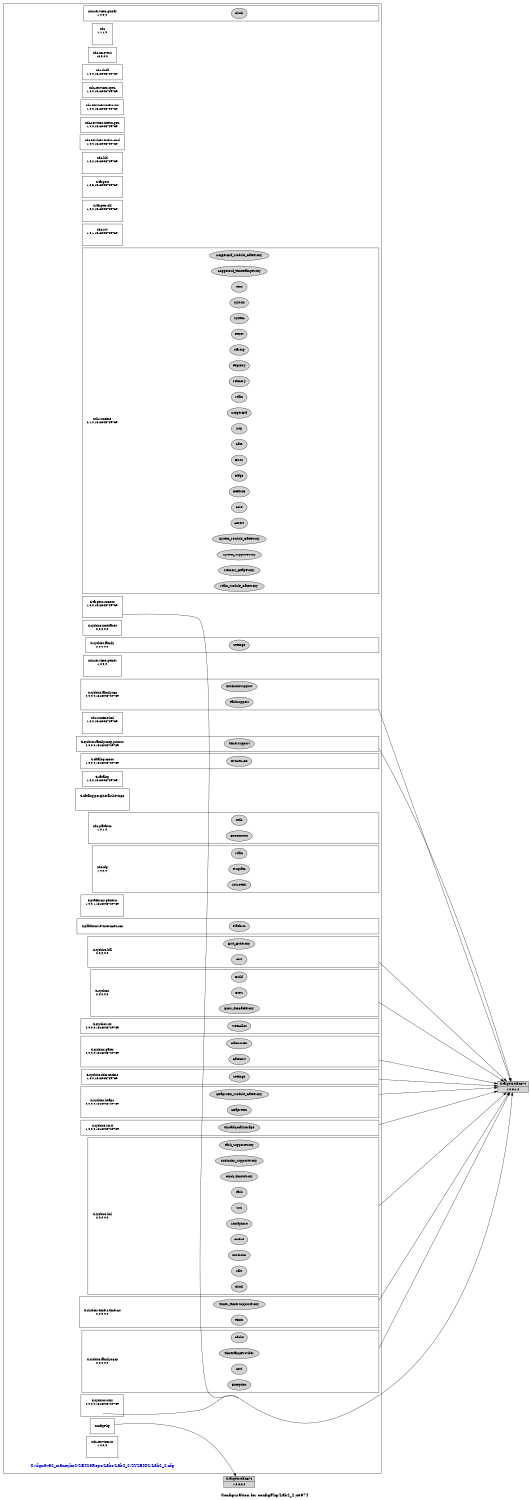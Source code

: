 digraph configuration {
    size="7.5,10";
    rankdir=LR;
    ranksep=".50 equally";
    concentrate=true;
    compound=true;
    label="\nConfiguration for configPkg/Lab2_2.xe674"
  node [font=Helvetica, fontsize=14, fontcolor=black];  subgraph cluster0 {label=""; __cfg [label="C:/dgnava2_maneyko2/SE423Repo/Labs/Lab2_2/SYSBIOS/Lab2_2.cfg", color=white, fontcolor=blue];
    node [font=Helvetica, fontsize=10];    subgraph cluster1 {
        label="";
        xdc_services_global__top [shape=box,label="xdc.services.global\n1,0,0,0", color=white];
        xdc_services_global__bot [shape=point,label="", style=invis];
        xdc_services_global_Clock [style=filled,fillcolor=lightgray, label="Clock"];
        xdc_services_global__top -> xdc_services_global_Clock[style=invis];
        xdc_services_global_Clock -> xdc_services_global__bot[style=invis];
    }
    subgraph cluster2 {
        label="";
        xdc__top [shape=box,label="xdc\n1,1,1,0", color=white];
        xdc__bot [shape=point,label="", style=invis];
    }
    subgraph cluster3 {
        label="";
        xdc_corevers__top [shape=box,label="xdc.corevers\n16,0,2,0", color=white];
    }
    subgraph cluster4 {
        label="";
        xdc_shelf__top [shape=box,label="xdc.shelf\n1,0,0,1518048729769", color=white];
    }
    subgraph cluster5 {
        label="";
        xdc_services_spec__top [shape=box,label="xdc.services.spec\n1,0,0,1518048729769", color=white];
    }
    subgraph cluster6 {
        label="";
        xdc_services_intern_xsr__top [shape=box,label="xdc.services.intern.xsr\n1,0,0,1518048729769", color=white];
    }
    subgraph cluster7 {
        label="";
        xdc_services_intern_gen__top [shape=box,label="xdc.services.intern.gen\n1,0,0,1518048729769", color=white];
    }
    subgraph cluster8 {
        label="";
        xdc_services_intern_cmd__top [shape=box,label="xdc.services.intern.cmd\n1,0,0,1518048729769", color=white];
    }
    subgraph cluster9 {
        label="";
        xdc_bld__top [shape=box,label="xdc.bld\n1,0,2,1518048729769", color=white];
        xdc_bld__bot [shape=point,label="", style=invis];
    }
    subgraph cluster10 {
        label="";
        ti_targets__top [shape=box,label="ti.targets\n1,0,3,1518048729769", color=white];
        ti_targets__bot [shape=point,label="", style=invis];
    }
    subgraph cluster11 {
        label="";
        ti_targets_elf__top [shape=box,label="ti.targets.elf\n1,0,0,1518048729769", color=white];
        ti_targets_elf__bot [shape=point,label="", style=invis];
    }
    subgraph cluster12 {
        label="";
        xdc_rov__top [shape=box,label="xdc.rov\n1,0,1,1518048729769", color=white];
        xdc_rov__bot [shape=point,label="", style=invis];
    }
    subgraph cluster13 {
        label="";
        xdc_runtime__top [shape=box,label="xdc.runtime\n2,1,0,1518048729769", color=white];
        xdc_runtime__bot [shape=point,label="", style=invis];
        xdc_runtime_Assert [style=filled,fillcolor=lightgray, label="Assert"];
        xdc_runtime__top -> xdc_runtime_Assert[style=invis];
        xdc_runtime_Assert -> xdc_runtime__bot[style=invis];
        xdc_runtime_Core [style=filled,fillcolor=lightgray, label="Core"];
        xdc_runtime__top -> xdc_runtime_Core[style=invis];
        xdc_runtime_Core -> xdc_runtime__bot[style=invis];
        xdc_runtime_Defaults [style=filled,fillcolor=lightgray, label="Defaults"];
        xdc_runtime__top -> xdc_runtime_Defaults[style=invis];
        xdc_runtime_Defaults -> xdc_runtime__bot[style=invis];
        xdc_runtime_Diags [style=filled,fillcolor=lightgray, label="Diags"];
        xdc_runtime__top -> xdc_runtime_Diags[style=invis];
        xdc_runtime_Diags -> xdc_runtime__bot[style=invis];
        xdc_runtime_Error [style=filled,fillcolor=lightgray, label="Error"];
        xdc_runtime__top -> xdc_runtime_Error[style=invis];
        xdc_runtime_Error -> xdc_runtime__bot[style=invis];
        xdc_runtime_Gate [style=filled,fillcolor=lightgray, label="Gate"];
        xdc_runtime__top -> xdc_runtime_Gate[style=invis];
        xdc_runtime_Gate -> xdc_runtime__bot[style=invis];
        xdc_runtime_Log [style=filled,fillcolor=lightgray, label="Log"];
        xdc_runtime__top -> xdc_runtime_Log[style=invis];
        xdc_runtime_Log -> xdc_runtime__bot[style=invis];
        xdc_runtime_LoggerBuf [style=filled,fillcolor=lightgray, label="LoggerBuf"];
        xdc_runtime__top -> xdc_runtime_LoggerBuf[style=invis];
        xdc_runtime_LoggerBuf -> xdc_runtime__bot[style=invis];
        xdc_runtime_Main [style=filled,fillcolor=lightgray, label="Main"];
        xdc_runtime__top -> xdc_runtime_Main[style=invis];
        xdc_runtime_Main -> xdc_runtime__bot[style=invis];
        xdc_runtime_Memory [style=filled,fillcolor=lightgray, label="Memory"];
        xdc_runtime__top -> xdc_runtime_Memory[style=invis];
        xdc_runtime_Memory -> xdc_runtime__bot[style=invis];
        xdc_runtime_Registry [style=filled,fillcolor=lightgray, label="Registry"];
        xdc_runtime__top -> xdc_runtime_Registry[style=invis];
        xdc_runtime_Registry -> xdc_runtime__bot[style=invis];
        xdc_runtime_Startup [style=filled,fillcolor=lightgray, label="Startup"];
        xdc_runtime__top -> xdc_runtime_Startup[style=invis];
        xdc_runtime_Startup -> xdc_runtime__bot[style=invis];
        xdc_runtime_Reset [style=filled,fillcolor=lightgray, label="Reset"];
        xdc_runtime__top -> xdc_runtime_Reset[style=invis];
        xdc_runtime_Reset -> xdc_runtime__bot[style=invis];
        xdc_runtime_System [style=filled,fillcolor=lightgray, label="System"];
        xdc_runtime__top -> xdc_runtime_System[style=invis];
        xdc_runtime_System -> xdc_runtime__bot[style=invis];
        xdc_runtime_SysMin [style=filled,fillcolor=lightgray, label="SysMin"];
        xdc_runtime__top -> xdc_runtime_SysMin[style=invis];
        xdc_runtime_SysMin -> xdc_runtime__bot[style=invis];
        xdc_runtime_Text [style=filled,fillcolor=lightgray, label="Text"];
        xdc_runtime__top -> xdc_runtime_Text[style=invis];
        xdc_runtime_Text -> xdc_runtime__bot[style=invis];
        xdc_runtime_LoggerBuf_TimestampProxy [style=filled,fillcolor=lightgray, label="LoggerBuf_TimestampProxy"];
        xdc_runtime__top -> xdc_runtime_LoggerBuf_TimestampProxy[style=invis];
        xdc_runtime_LoggerBuf_TimestampProxy -> xdc_runtime__bot[style=invis];
        xdc_runtime_LoggerBuf_Module_GateProxy [style=filled,fillcolor=lightgray, label="LoggerBuf_Module_GateProxy"];
        xdc_runtime__top -> xdc_runtime_LoggerBuf_Module_GateProxy[style=invis];
        xdc_runtime_LoggerBuf_Module_GateProxy -> xdc_runtime__bot[style=invis];
        xdc_runtime_Main_Module_GateProxy [style=filled,fillcolor=lightgray, label="Main_Module_GateProxy"];
        xdc_runtime__top -> xdc_runtime_Main_Module_GateProxy[style=invis];
        xdc_runtime_Main_Module_GateProxy -> xdc_runtime__bot[style=invis];
        xdc_runtime_Memory_HeapProxy [style=filled,fillcolor=lightgray, label="Memory_HeapProxy"];
        xdc_runtime__top -> xdc_runtime_Memory_HeapProxy[style=invis];
        xdc_runtime_Memory_HeapProxy -> xdc_runtime__bot[style=invis];
        xdc_runtime_System_SupportProxy [style=filled,fillcolor=lightgray, label="System_SupportProxy"];
        xdc_runtime__top -> xdc_runtime_System_SupportProxy[style=invis];
        xdc_runtime_System_SupportProxy -> xdc_runtime__bot[style=invis];
        xdc_runtime_System_Module_GateProxy [style=filled,fillcolor=lightgray, label="System_Module_GateProxy"];
        xdc_runtime__top -> xdc_runtime_System_Module_GateProxy[style=invis];
        xdc_runtime_System_Module_GateProxy -> xdc_runtime__bot[style=invis];
    }
    subgraph cluster14 {
        label="";
        ti_targets_rts6000__top [shape=box,label="ti.targets.rts6000\n1,0,0,1518048729769", color=white];
        ti_targets_rts6000__bot [shape=point,label="", style=invis];
    }
    subgraph cluster15 {
        label="";
        ti_sysbios_interfaces__top [shape=box,label="ti.sysbios.interfaces\n2,0,0,0,0", color=white];
    }
    subgraph cluster16 {
        label="";
        ti_sysbios_family__top [shape=box,label="ti.sysbios.family\n2,0,0,0,0", color=white];
        ti_sysbios_family__bot [shape=point,label="", style=invis];
        ti_sysbios_family_Settings [style=filled,fillcolor=lightgray, label="Settings"];
        ti_sysbios_family__top -> ti_sysbios_family_Settings[style=invis];
        ti_sysbios_family_Settings -> ti_sysbios_family__bot[style=invis];
    }
    subgraph cluster17 {
        label="";
        xdc_services_getset__top [shape=box,label="xdc.services.getset\n1,0,0,0", color=white];
        xdc_services_getset__bot [shape=point,label="", style=invis];
    }
    subgraph cluster18 {
        label="";
        ti_sysbios_family_c62__top [shape=box,label="ti.sysbios.family.c62\n2,0,0,0,1518048729769", color=white];
        ti_sysbios_family_c62__bot [shape=point,label="", style=invis];
        ti_sysbios_family_c62_TaskSupport [style=filled,fillcolor=lightgray, label="TaskSupport"];
        ti_sysbios_family_c62__top -> ti_sysbios_family_c62_TaskSupport[style=invis];
        ti_sysbios_family_c62_TaskSupport -> ti_sysbios_family_c62__bot[style=invis];
        ti_sysbios_family_c62_IntrinsicsSupport [style=filled,fillcolor=lightgray, label="IntrinsicsSupport"];
        ti_sysbios_family_c62__top -> ti_sysbios_family_c62_IntrinsicsSupport[style=invis];
        ti_sysbios_family_c62_IntrinsicsSupport -> ti_sysbios_family_c62__bot[style=invis];
    }
    subgraph cluster19 {
        label="";
        xdc_runtime_knl__top [shape=box,label="xdc.runtime.knl\n1,0,0,1518048729769", color=white];
        xdc_runtime_knl__bot [shape=point,label="", style=invis];
    }
    subgraph cluster20 {
        label="";
        ti_sysbios_family_c64p_primus__top [shape=box,label="ti.sysbios.family.c64p.primus\n2,0,0,0,1518048729769", color=white];
        ti_sysbios_family_c64p_primus__bot [shape=point,label="", style=invis];
        ti_sysbios_family_c64p_primus_TimerSupport [style=filled,fillcolor=lightgray, label="TimerSupport"];
        ti_sysbios_family_c64p_primus__top -> ti_sysbios_family_c64p_primus_TimerSupport[style=invis];
        ti_sysbios_family_c64p_primus_TimerSupport -> ti_sysbios_family_c64p_primus__bot[style=invis];
    }
    subgraph cluster21 {
        label="";
        ti_catalog_c6000__top [shape=box,label="ti.catalog.c6000\n1,0,0,0,1518048729769", color=white];
        ti_catalog_c6000__bot [shape=point,label="", style=invis];
        ti_catalog_c6000_OMAPL138 [style=filled,fillcolor=lightgray, label="OMAPL138"];
        ti_catalog_c6000__top -> ti_catalog_c6000_OMAPL138[style=invis];
        ti_catalog_c6000_OMAPL138 -> ti_catalog_c6000__bot[style=invis];
    }
    subgraph cluster22 {
        label="";
        ti_catalog__top [shape=box,label="ti.catalog\n1,0,0,1518048729769", color=white];
    }
    subgraph cluster23 {
        label="";
        ti_catalog_peripherals_hdvicp2__top [shape=box,label="ti.catalog.peripherals.hdvicp2\n", color=white];
        ti_catalog_peripherals_hdvicp2__bot [shape=point,label="", style=invis];
    }
    subgraph cluster24 {
        label="";
        xdc_platform__top [shape=box,label="xdc.platform\n1,0,1,0", color=white];
        xdc_platform__bot [shape=point,label="", style=invis];
        xdc_platform_ExeContext [style=filled,fillcolor=lightgray, label="ExeContext"];
        xdc_platform__top -> xdc_platform_ExeContext[style=invis];
        xdc_platform_ExeContext -> xdc_platform__bot[style=invis];
        xdc_platform_Utils [style=filled,fillcolor=lightgray, label="Utils"];
        xdc_platform__top -> xdc_platform_Utils[style=invis];
        xdc_platform_Utils -> xdc_platform__bot[style=invis];
    }
    subgraph cluster25 {
        label="";
        xdc_cfg__top [shape=box,label="xdc.cfg\n1,0,2,0", color=white];
        xdc_cfg__bot [shape=point,label="", style=invis];
        xdc_cfg_Program [style=filled,fillcolor=lightgray, label="Program"];
        xdc_cfg__top -> xdc_cfg_Program[style=invis];
        xdc_cfg_Program -> xdc_cfg__bot[style=invis];
        xdc_cfg_Main [style=filled,fillcolor=lightgray, label="Main"];
        xdc_cfg__top -> xdc_cfg_Main[style=invis];
        xdc_cfg_Main -> xdc_cfg__bot[style=invis];
        xdc_cfg_SourceDir [style=filled,fillcolor=lightgray, label="SourceDir"];
        xdc_cfg__top -> xdc_cfg_SourceDir[style=invis];
        xdc_cfg_SourceDir -> xdc_cfg__bot[style=invis];
    }
    subgraph cluster26 {
        label="";
        ti_platforms_generic__top [shape=box,label="ti.platforms.generic\n1,0,0,1,1518048729769", color=white];
        ti_platforms_generic__bot [shape=point,label="", style=invis];
    }
    subgraph cluster27 {
        label="";
        ti_platforms_evmOMAPL138__top [shape=box,label="ti.platforms.evmOMAPL138\n", color=white];
        ti_platforms_evmOMAPL138__bot [shape=point,label="", style=invis];
        ti_platforms_evmOMAPL138_Platform [style=filled,fillcolor=lightgray, label="Platform"];
        ti_platforms_evmOMAPL138__top -> ti_platforms_evmOMAPL138_Platform[style=invis];
        ti_platforms_evmOMAPL138_Platform -> ti_platforms_evmOMAPL138__bot[style=invis];
    }
    subgraph cluster28 {
        label="";
        ti_sysbios_hal__top [shape=box,label="ti.sysbios.hal\n2,0,0,0,0", color=white];
        ti_sysbios_hal__bot [shape=point,label="", style=invis];
        ti_sysbios_hal_Hwi [style=filled,fillcolor=lightgray, label="Hwi"];
        ti_sysbios_hal__top -> ti_sysbios_hal_Hwi[style=invis];
        ti_sysbios_hal_Hwi -> ti_sysbios_hal__bot[style=invis];
        ti_sysbios_hal_Hwi_HwiProxy [style=filled,fillcolor=lightgray, label="Hwi_HwiProxy"];
        ti_sysbios_hal__top -> ti_sysbios_hal_Hwi_HwiProxy[style=invis];
        ti_sysbios_hal_Hwi_HwiProxy -> ti_sysbios_hal__bot[style=invis];
    }
    subgraph cluster29 {
        label="";
        ti_sysbios__top [shape=box,label="ti.sysbios\n2,0,0,0,0", color=white];
        ti_sysbios__bot [shape=point,label="", style=invis];
        ti_sysbios_BIOS [style=filled,fillcolor=lightgray, label="BIOS"];
        ti_sysbios__top -> ti_sysbios_BIOS[style=invis];
        ti_sysbios_BIOS -> ti_sysbios__bot[style=invis];
        ti_sysbios_Build [style=filled,fillcolor=lightgray, label="Build"];
        ti_sysbios__top -> ti_sysbios_Build[style=invis];
        ti_sysbios_Build -> ti_sysbios__bot[style=invis];
        ti_sysbios_BIOS_RtsGateProxy [style=filled,fillcolor=lightgray, label="BIOS_RtsGateProxy"];
        ti_sysbios__top -> ti_sysbios_BIOS_RtsGateProxy[style=invis];
        ti_sysbios_BIOS_RtsGateProxy -> ti_sysbios__bot[style=invis];
    }
    subgraph cluster30 {
        label="";
        ti_sysbios_rts__top [shape=box,label="ti.sysbios.rts\n2,0,0,0,1518048729769", color=white];
        ti_sysbios_rts__bot [shape=point,label="", style=invis];
        ti_sysbios_rts_MemAlloc [style=filled,fillcolor=lightgray, label="MemAlloc"];
        ti_sysbios_rts__top -> ti_sysbios_rts_MemAlloc[style=invis];
        ti_sysbios_rts_MemAlloc -> ti_sysbios_rts__bot[style=invis];
    }
    subgraph cluster31 {
        label="";
        ti_sysbios_rts_ti__top [shape=box,label="ti.sysbios.rts.ti\n1,0,0,0,1518048729769", color=white];
        ti_sysbios_rts_ti__bot [shape=point,label="", style=invis];
        ti_sysbios_rts_ti_ThreadLocalStorage [style=filled,fillcolor=lightgray, label="ThreadLocalStorage"];
        ti_sysbios_rts_ti__top -> ti_sysbios_rts_ti_ThreadLocalStorage[style=invis];
        ti_sysbios_rts_ti_ThreadLocalStorage -> ti_sysbios_rts_ti__bot[style=invis];
    }
    subgraph cluster32 {
        label="";
        ti_sysbios_knl__top [shape=box,label="ti.sysbios.knl\n2,0,0,0,0", color=white];
        ti_sysbios_knl__bot [shape=point,label="", style=invis];
        ti_sysbios_knl_Clock [style=filled,fillcolor=lightgray, label="Clock"];
        ti_sysbios_knl__top -> ti_sysbios_knl_Clock[style=invis];
        ti_sysbios_knl_Clock -> ti_sysbios_knl__bot[style=invis];
        ti_sysbios_knl_Idle [style=filled,fillcolor=lightgray, label="Idle"];
        ti_sysbios_knl__top -> ti_sysbios_knl_Idle[style=invis];
        ti_sysbios_knl_Idle -> ti_sysbios_knl__bot[style=invis];
        ti_sysbios_knl_Intrinsics [style=filled,fillcolor=lightgray, label="Intrinsics"];
        ti_sysbios_knl__top -> ti_sysbios_knl_Intrinsics[style=invis];
        ti_sysbios_knl_Intrinsics -> ti_sysbios_knl__bot[style=invis];
        ti_sysbios_knl_Queue [style=filled,fillcolor=lightgray, label="Queue"];
        ti_sysbios_knl__top -> ti_sysbios_knl_Queue[style=invis];
        ti_sysbios_knl_Queue -> ti_sysbios_knl__bot[style=invis];
        ti_sysbios_knl_Semaphore [style=filled,fillcolor=lightgray, label="Semaphore"];
        ti_sysbios_knl__top -> ti_sysbios_knl_Semaphore[style=invis];
        ti_sysbios_knl_Semaphore -> ti_sysbios_knl__bot[style=invis];
        ti_sysbios_knl_Swi [style=filled,fillcolor=lightgray, label="Swi"];
        ti_sysbios_knl__top -> ti_sysbios_knl_Swi[style=invis];
        ti_sysbios_knl_Swi -> ti_sysbios_knl__bot[style=invis];
        ti_sysbios_knl_Task [style=filled,fillcolor=lightgray, label="Task"];
        ti_sysbios_knl__top -> ti_sysbios_knl_Task[style=invis];
        ti_sysbios_knl_Task -> ti_sysbios_knl__bot[style=invis];
        ti_sysbios_knl_Clock_TimerProxy [style=filled,fillcolor=lightgray, label="Clock_TimerProxy"];
        ti_sysbios_knl__top -> ti_sysbios_knl_Clock_TimerProxy[style=invis];
        ti_sysbios_knl_Clock_TimerProxy -> ti_sysbios_knl__bot[style=invis];
        ti_sysbios_knl_Intrinsics_SupportProxy [style=filled,fillcolor=lightgray, label="Intrinsics_SupportProxy"];
        ti_sysbios_knl__top -> ti_sysbios_knl_Intrinsics_SupportProxy[style=invis];
        ti_sysbios_knl_Intrinsics_SupportProxy -> ti_sysbios_knl__bot[style=invis];
        ti_sysbios_knl_Task_SupportProxy [style=filled,fillcolor=lightgray, label="Task_SupportProxy"];
        ti_sysbios_knl__top -> ti_sysbios_knl_Task_SupportProxy[style=invis];
        ti_sysbios_knl_Task_SupportProxy -> ti_sysbios_knl__bot[style=invis];
    }
    subgraph cluster33 {
        label="";
        ti_sysbios_timers_timer64__top [shape=box,label="ti.sysbios.timers.timer64\n2,0,0,0,0", color=white];
        ti_sysbios_timers_timer64__bot [shape=point,label="", style=invis];
        ti_sysbios_timers_timer64_Timer [style=filled,fillcolor=lightgray, label="Timer"];
        ti_sysbios_timers_timer64__top -> ti_sysbios_timers_timer64_Timer[style=invis];
        ti_sysbios_timers_timer64_Timer -> ti_sysbios_timers_timer64__bot[style=invis];
        ti_sysbios_timers_timer64_Timer_TimerSupportProxy [style=filled,fillcolor=lightgray, label="Timer_TimerSupportProxy"];
        ti_sysbios_timers_timer64__top -> ti_sysbios_timers_timer64_Timer_TimerSupportProxy[style=invis];
        ti_sysbios_timers_timer64_Timer_TimerSupportProxy -> ti_sysbios_timers_timer64__bot[style=invis];
    }
    subgraph cluster34 {
        label="";
        ti_sysbios_family_c64p__top [shape=box,label="ti.sysbios.family.c64p\n2,0,0,0,0", color=white];
        ti_sysbios_family_c64p__bot [shape=point,label="", style=invis];
        ti_sysbios_family_c64p_Exception [style=filled,fillcolor=lightgray, label="Exception"];
        ti_sysbios_family_c64p__top -> ti_sysbios_family_c64p_Exception[style=invis];
        ti_sysbios_family_c64p_Exception -> ti_sysbios_family_c64p__bot[style=invis];
        ti_sysbios_family_c64p_Hwi [style=filled,fillcolor=lightgray, label="Hwi"];
        ti_sysbios_family_c64p__top -> ti_sysbios_family_c64p_Hwi[style=invis];
        ti_sysbios_family_c64p_Hwi -> ti_sysbios_family_c64p__bot[style=invis];
        ti_sysbios_family_c64p_TimestampProvider [style=filled,fillcolor=lightgray, label="TimestampProvider"];
        ti_sysbios_family_c64p__top -> ti_sysbios_family_c64p_TimestampProvider[style=invis];
        ti_sysbios_family_c64p_TimestampProvider -> ti_sysbios_family_c64p__bot[style=invis];
        ti_sysbios_family_c64p_Cache [style=filled,fillcolor=lightgray, label="Cache"];
        ti_sysbios_family_c64p__top -> ti_sysbios_family_c64p_Cache[style=invis];
        ti_sysbios_family_c64p_Cache -> ti_sysbios_family_c64p__bot[style=invis];
    }
    subgraph cluster35 {
        label="";
        ti_sysbios_gates__top [shape=box,label="ti.sysbios.gates\n2,0,0,0,1518048729769", color=white];
        ti_sysbios_gates__bot [shape=point,label="", style=invis];
        ti_sysbios_gates_GateHwi [style=filled,fillcolor=lightgray, label="GateHwi"];
        ti_sysbios_gates__top -> ti_sysbios_gates_GateHwi[style=invis];
        ti_sysbios_gates_GateHwi -> ti_sysbios_gates__bot[style=invis];
        ti_sysbios_gates_GateMutex [style=filled,fillcolor=lightgray, label="GateMutex"];
        ti_sysbios_gates__top -> ti_sysbios_gates_GateMutex[style=invis];
        ti_sysbios_gates_GateMutex -> ti_sysbios_gates__bot[style=invis];
    }
    subgraph cluster36 {
        label="";
        ti_sysbios_xdcruntime__top [shape=box,label="ti.sysbios.xdcruntime\n1,0,0,1518048729769", color=white];
        ti_sysbios_xdcruntime__bot [shape=point,label="", style=invis];
        ti_sysbios_xdcruntime_Settings [style=filled,fillcolor=lightgray, label="Settings"];
        ti_sysbios_xdcruntime__top -> ti_sysbios_xdcruntime_Settings[style=invis];
        ti_sysbios_xdcruntime_Settings -> ti_sysbios_xdcruntime__bot[style=invis];
    }
    subgraph cluster37 {
        label="";
        ti_sysbios_heaps__top [shape=box,label="ti.sysbios.heaps\n2,0,0,0,1518048729769", color=white];
        ti_sysbios_heaps__bot [shape=point,label="", style=invis];
        ti_sysbios_heaps_HeapMem [style=filled,fillcolor=lightgray, label="HeapMem"];
        ti_sysbios_heaps__top -> ti_sysbios_heaps_HeapMem[style=invis];
        ti_sysbios_heaps_HeapMem -> ti_sysbios_heaps__bot[style=invis];
        ti_sysbios_heaps_HeapMem_Module_GateProxy [style=filled,fillcolor=lightgray, label="HeapMem_Module_GateProxy"];
        ti_sysbios_heaps__top -> ti_sysbios_heaps_HeapMem_Module_GateProxy[style=invis];
        ti_sysbios_heaps_HeapMem_Module_GateProxy -> ti_sysbios_heaps__bot[style=invis];
    }
    subgraph cluster38 {
        label="";
        ti_sysbios_utils__top [shape=box,label="ti.sysbios.utils\n2,0,0,0,1518048729769", color=white];
        ti_sysbios_utils__bot [shape=point,label="", style=invis];
    }
    subgraph cluster39 {
        label="";
        configPkg__top [shape=box,label="configPkg\n", color=white];
    }
    subgraph cluster40 {
        label="";
        xdc_services_io__top [shape=box,label="xdc.services.io\n1,0,0,0", color=white];
        xdc_services_io__bot [shape=point,label="", style=invis];
    }
  }
  node [font=Helvetica, fontsize=10];
    ti_targets_elf_C674__1_0_8__1_2 [shape=record,label="ti.targets.elf.C674|1,0,8.1,2",style=filled, fillcolor=lightgrey];
    ti_targets_rts6000__bot -> ti_targets_elf_C674__1_0_8__1_2 [ltail=cluster14];
    ti_targets_elf_C674__1_0_8__1_2 [shape=record,label="ti.targets.elf.C674|1,0,8.1,2",style=filled, fillcolor=lightgrey];
    ti_sysbios_family_c62__bot -> ti_targets_elf_C674__1_0_8__1_2 [ltail=cluster18];
    ti_targets_elf_C674__1_0_8__1_2 [shape=record,label="ti.targets.elf.C674|1,0,8.1,2",style=filled, fillcolor=lightgrey];
    ti_sysbios_family_c64p_primus__bot -> ti_targets_elf_C674__1_0_8__1_2 [ltail=cluster20];
    ti_targets_elf_C674__1_0_8__1_2 [shape=record,label="ti.targets.elf.C674|1,0,8.1,2",style=filled, fillcolor=lightgrey];
    ti_sysbios_hal__bot -> ti_targets_elf_C674__1_0_8__1_2 [ltail=cluster28];
    ti_targets_elf_C674__1_0_8__1_2 [shape=record,label="ti.targets.elf.C674|1,0,8.1,2",style=filled, fillcolor=lightgrey];
    ti_sysbios__bot -> ti_targets_elf_C674__1_0_8__1_2 [ltail=cluster29];
    ti_targets_elf_C674__1_0_8__1_2 [shape=record,label="ti.targets.elf.C674|1,0,8.1,2",style=filled, fillcolor=lightgrey];
    ti_sysbios_rts_ti__bot -> ti_targets_elf_C674__1_0_8__1_2 [ltail=cluster31];
    ti_targets_elf_C674__1_0_8__1_2 [shape=record,label="ti.targets.elf.C674|1,0,8.1,2",style=filled, fillcolor=lightgrey];
    ti_sysbios_knl__bot -> ti_targets_elf_C674__1_0_8__1_2 [ltail=cluster32];
    ti_targets_elf_C674__1_0_8__1_2 [shape=record,label="ti.targets.elf.C674|1,0,8.1,2",style=filled, fillcolor=lightgrey];
    ti_sysbios_timers_timer64__bot -> ti_targets_elf_C674__1_0_8__1_2 [ltail=cluster33];
    ti_targets_elf_C674__1_0_8__1_2 [shape=record,label="ti.targets.elf.C674|1,0,8.1,2",style=filled, fillcolor=lightgrey];
    ti_sysbios_family_c64p__bot -> ti_targets_elf_C674__1_0_8__1_2 [ltail=cluster34];
    ti_targets_elf_C674__1_0_8__1_2 [shape=record,label="ti.targets.elf.C674|1,0,8.1,2",style=filled, fillcolor=lightgrey];
    ti_sysbios_gates__bot -> ti_targets_elf_C674__1_0_8__1_2 [ltail=cluster35];
    ti_targets_elf_C674__1_0_8__1_2 [shape=record,label="ti.targets.elf.C674|1,0,8.1,2",style=filled, fillcolor=lightgrey];
    ti_sysbios_xdcruntime__bot -> ti_targets_elf_C674__1_0_8__1_2 [ltail=cluster36];
    ti_targets_elf_C674__1_0_8__1_2 [shape=record,label="ti.targets.elf.C674|1,0,8.1,2",style=filled, fillcolor=lightgrey];
    ti_sysbios_heaps__bot -> ti_targets_elf_C674__1_0_8__1_2 [ltail=cluster37];
    ti_targets_elf_C674__1_0_8__1_2 [shape=record,label="ti.targets.elf.C674|1,0,8.1,2",style=filled, fillcolor=lightgrey];
    ti_sysbios_utils__bot -> ti_targets_elf_C674__1_0_8__1_2 [ltail=cluster38];
    ti_targets_elf_C674__1_0_8__2_2 [shape=record,label="ti.targets.elf.C674|1,0,8.2,2",style=filled, fillcolor=lightgrey];
    configPkg__top -> ti_targets_elf_C674__1_0_8__2_2 [ltail=cluster39];
}
